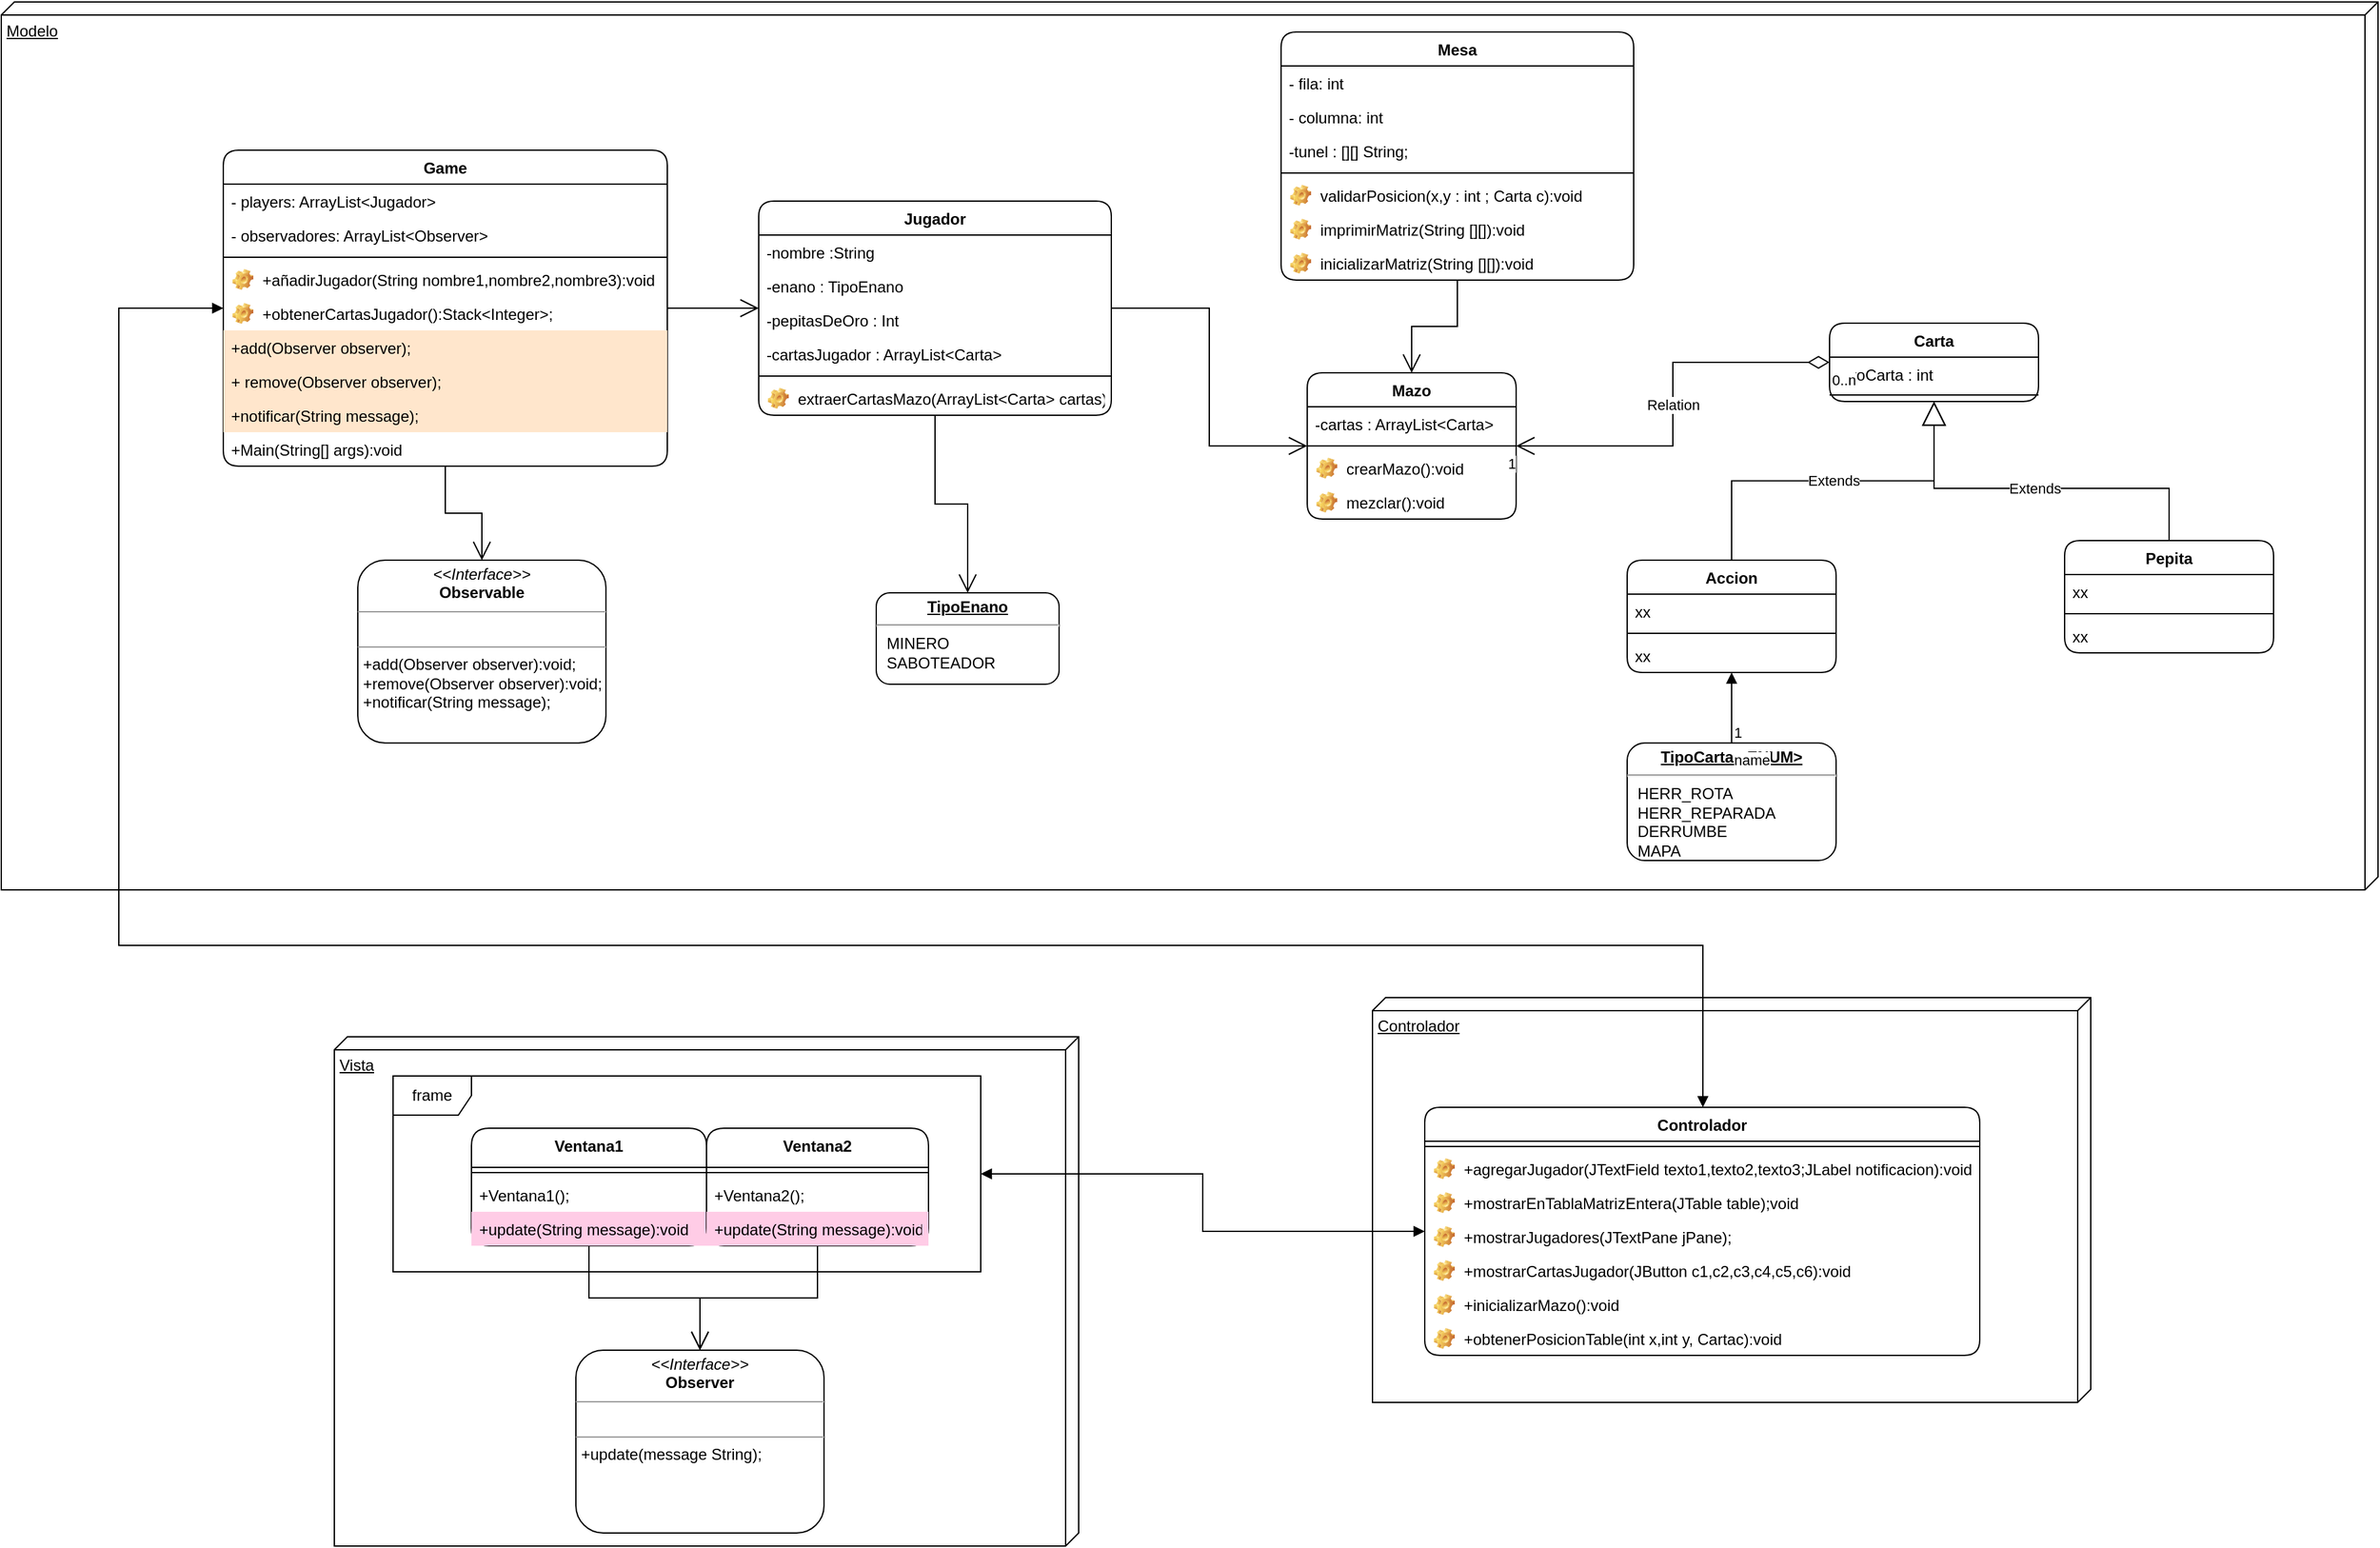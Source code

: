 <mxfile version="15.4.0" type="device"><diagram id="C5RBs43oDa-KdzZeNtuy" name="Page-1"><mxGraphModel dx="3213" dy="706" grid="1" gridSize="10" guides="1" tooltips="1" connect="1" arrows="1" fold="1" page="1" pageScale="1" pageWidth="827" pageHeight="1169" math="0" shadow="0"><root><mxCell id="WIyWlLk6GJQsqaUBKTNV-0"/><mxCell id="WIyWlLk6GJQsqaUBKTNV-1" parent="WIyWlLk6GJQsqaUBKTNV-0"/><mxCell id="9RgmQOzABS-ZKeiSY3bK-82" value="Vista" style="verticalAlign=top;align=left;spacingTop=8;spacingLeft=2;spacingRight=12;shape=cube;size=10;direction=south;fontStyle=4;html=1;rounded=1;glass=0;" parent="WIyWlLk6GJQsqaUBKTNV-1" vertex="1"><mxGeometry x="-845" y="950" width="570" height="390" as="geometry"/></mxCell><mxCell id="9RgmQOzABS-ZKeiSY3bK-112" value="frame" style="shape=umlFrame;whiteSpace=wrap;html=1;rounded=1;glass=0;" parent="WIyWlLk6GJQsqaUBKTNV-1" vertex="1"><mxGeometry x="-800" y="980" width="450" height="150" as="geometry"/></mxCell><mxCell id="9RgmQOzABS-ZKeiSY3bK-113" value="Ventana1" style="swimlane;fontStyle=1;align=center;verticalAlign=top;childLayout=stackLayout;horizontal=1;startSize=30;horizontalStack=0;resizeParent=1;resizeParentMax=0;resizeLast=0;collapsible=1;marginBottom=0;rounded=1;glass=0;" parent="WIyWlLk6GJQsqaUBKTNV-1" vertex="1"><mxGeometry x="-740" y="1020" width="180" height="90" as="geometry"/></mxCell><mxCell id="9RgmQOzABS-ZKeiSY3bK-115" value="" style="line;strokeWidth=1;fillColor=none;align=left;verticalAlign=middle;spacingTop=-1;spacingLeft=3;spacingRight=3;rotatable=0;labelPosition=right;points=[];portConstraint=eastwest;rounded=1;glass=0;" parent="9RgmQOzABS-ZKeiSY3bK-113" vertex="1"><mxGeometry y="30" width="180" height="8" as="geometry"/></mxCell><mxCell id="9RgmQOzABS-ZKeiSY3bK-116" value="+Ventana1();" style="text;strokeColor=none;fillColor=none;align=left;verticalAlign=top;spacingLeft=4;spacingRight=4;overflow=hidden;rotatable=0;points=[[0,0.5],[1,0.5]];portConstraint=eastwest;rounded=1;glass=0;" parent="9RgmQOzABS-ZKeiSY3bK-113" vertex="1"><mxGeometry y="38" width="180" height="26" as="geometry"/></mxCell><mxCell id="YCuDZiDroHTnYiHTRX7e-23" value="+update(String message):void" style="text;strokeColor=none;fillColor=#FFCCE6;align=left;verticalAlign=top;spacingLeft=4;spacingRight=4;overflow=hidden;rotatable=0;points=[[0,0.5],[1,0.5]];portConstraint=eastwest;" vertex="1" parent="9RgmQOzABS-ZKeiSY3bK-113"><mxGeometry y="64" width="180" height="26" as="geometry"/></mxCell><mxCell id="9RgmQOzABS-ZKeiSY3bK-117" value="Ventana2" style="swimlane;fontStyle=1;align=center;verticalAlign=top;childLayout=stackLayout;horizontal=1;startSize=30;horizontalStack=0;resizeParent=1;resizeParentMax=0;resizeLast=0;collapsible=1;marginBottom=0;rounded=1;glass=0;" parent="WIyWlLk6GJQsqaUBKTNV-1" vertex="1"><mxGeometry x="-560" y="1020" width="170" height="90" as="geometry"/></mxCell><mxCell id="9RgmQOzABS-ZKeiSY3bK-119" value="" style="line;strokeWidth=1;fillColor=none;align=left;verticalAlign=middle;spacingTop=-1;spacingLeft=3;spacingRight=3;rotatable=0;labelPosition=right;points=[];portConstraint=eastwest;rounded=1;glass=0;" parent="9RgmQOzABS-ZKeiSY3bK-117" vertex="1"><mxGeometry y="30" width="170" height="8" as="geometry"/></mxCell><mxCell id="9RgmQOzABS-ZKeiSY3bK-120" value="+Ventana2();&#10;" style="text;strokeColor=none;fillColor=none;align=left;verticalAlign=top;spacingLeft=4;spacingRight=4;overflow=hidden;rotatable=0;points=[[0,0.5],[1,0.5]];portConstraint=eastwest;rounded=1;glass=0;" parent="9RgmQOzABS-ZKeiSY3bK-117" vertex="1"><mxGeometry y="38" width="170" height="26" as="geometry"/></mxCell><mxCell id="YCuDZiDroHTnYiHTRX7e-24" value="+update(String message):void" style="text;strokeColor=none;fillColor=#FFCCE6;align=left;verticalAlign=top;spacingLeft=4;spacingRight=4;overflow=hidden;rotatable=0;points=[[0,0.5],[1,0.5]];portConstraint=eastwest;" vertex="1" parent="9RgmQOzABS-ZKeiSY3bK-117"><mxGeometry y="64" width="170" height="26" as="geometry"/></mxCell><mxCell id="9RgmQOzABS-ZKeiSY3bK-121" value="Controlador" style="verticalAlign=top;align=left;spacingTop=8;spacingLeft=2;spacingRight=12;shape=cube;size=10;direction=south;fontStyle=4;html=1;rounded=1;glass=0;" parent="WIyWlLk6GJQsqaUBKTNV-1" vertex="1"><mxGeometry x="-50" y="920" width="550" height="310" as="geometry"/></mxCell><mxCell id="9RgmQOzABS-ZKeiSY3bK-132" value="&lt;p style=&quot;margin: 0px ; margin-top: 4px ; text-align: center&quot;&gt;&lt;i&gt;&amp;lt;&amp;lt;Interface&amp;gt;&amp;gt;&lt;/i&gt;&lt;br&gt;&lt;b&gt;Observer&lt;/b&gt;&lt;/p&gt;&lt;hr size=&quot;1&quot;&gt;&lt;p style=&quot;margin: 0px ; margin-left: 4px&quot;&gt;&lt;br&gt;&lt;/p&gt;&lt;hr size=&quot;1&quot;&gt;&lt;p style=&quot;margin: 0px ; margin-left: 4px&quot;&gt;+update(message String);&lt;/p&gt;" style="verticalAlign=top;align=left;overflow=fill;fontSize=12;fontFamily=Helvetica;html=1;rounded=1;glass=0;" parent="WIyWlLk6GJQsqaUBKTNV-1" vertex="1"><mxGeometry x="-660" y="1190" width="190" height="140" as="geometry"/></mxCell><mxCell id="9RgmQOzABS-ZKeiSY3bK-134" value="Modelo" style="verticalAlign=top;align=left;spacingTop=8;spacingLeft=2;spacingRight=12;shape=cube;size=10;direction=south;fontStyle=4;html=1;rounded=1;glass=0;" parent="WIyWlLk6GJQsqaUBKTNV-1" vertex="1"><mxGeometry x="-1100" y="157.5" width="1820" height="680" as="geometry"/></mxCell><mxCell id="9RgmQOzABS-ZKeiSY3bK-135" value="Mesa&#10;" style="swimlane;fontStyle=1;align=center;verticalAlign=top;childLayout=stackLayout;horizontal=1;startSize=26;horizontalStack=0;resizeParent=1;resizeParentMax=0;resizeLast=0;collapsible=1;marginBottom=0;rounded=1;" parent="WIyWlLk6GJQsqaUBKTNV-1" vertex="1"><mxGeometry x="-120" y="180.5" width="270" height="190" as="geometry"/></mxCell><mxCell id="9RgmQOzABS-ZKeiSY3bK-136" value="- fila: int&#10;" style="text;strokeColor=none;fillColor=none;align=left;verticalAlign=top;spacingLeft=4;spacingRight=4;overflow=hidden;rotatable=0;points=[[0,0.5],[1,0.5]];portConstraint=eastwest;rounded=1;glass=0;" parent="9RgmQOzABS-ZKeiSY3bK-135" vertex="1"><mxGeometry y="26" width="270" height="26" as="geometry"/></mxCell><mxCell id="9RgmQOzABS-ZKeiSY3bK-137" value="- columna: int" style="text;strokeColor=none;fillColor=none;align=left;verticalAlign=top;spacingLeft=4;spacingRight=4;overflow=hidden;rotatable=0;points=[[0,0.5],[1,0.5]];portConstraint=eastwest;" parent="9RgmQOzABS-ZKeiSY3bK-135" vertex="1"><mxGeometry y="52" width="270" height="26" as="geometry"/></mxCell><mxCell id="9RgmQOzABS-ZKeiSY3bK-138" value="-tunel : [][] String;&#10;" style="text;strokeColor=none;fillColor=none;align=left;verticalAlign=top;spacingLeft=4;spacingRight=4;overflow=hidden;rotatable=0;points=[[0,0.5],[1,0.5]];portConstraint=eastwest;rounded=1;glass=0;" parent="9RgmQOzABS-ZKeiSY3bK-135" vertex="1"><mxGeometry y="78" width="270" height="26" as="geometry"/></mxCell><mxCell id="9RgmQOzABS-ZKeiSY3bK-139" value="" style="line;strokeWidth=1;fillColor=none;align=left;verticalAlign=middle;spacingTop=-1;spacingLeft=3;spacingRight=3;rotatable=0;labelPosition=right;points=[];portConstraint=eastwest;" parent="9RgmQOzABS-ZKeiSY3bK-135" vertex="1"><mxGeometry y="104" width="270" height="8" as="geometry"/></mxCell><mxCell id="9RgmQOzABS-ZKeiSY3bK-140" value="validarPosicion(x,y : int ; Carta c):void" style="label;fontStyle=0;strokeColor=none;fillColor=none;align=left;verticalAlign=top;overflow=hidden;spacingLeft=28;spacingRight=4;rotatable=0;points=[[0,0.5],[1,0.5]];portConstraint=eastwest;imageWidth=16;imageHeight=16;image=img/clipart/Gear_128x128.png;rounded=1;glass=0;" parent="9RgmQOzABS-ZKeiSY3bK-135" vertex="1"><mxGeometry y="112" width="270" height="26" as="geometry"/></mxCell><mxCell id="9RgmQOzABS-ZKeiSY3bK-141" value="imprimirMatriz(String [][]):void" style="label;fontStyle=0;strokeColor=none;fillColor=none;align=left;verticalAlign=top;overflow=hidden;spacingLeft=28;spacingRight=4;rotatable=0;points=[[0,0.5],[1,0.5]];portConstraint=eastwest;imageWidth=16;imageHeight=16;image=img/clipart/Gear_128x128.png" parent="9RgmQOzABS-ZKeiSY3bK-135" vertex="1"><mxGeometry y="138" width="270" height="26" as="geometry"/></mxCell><mxCell id="9RgmQOzABS-ZKeiSY3bK-142" value="inicializarMatriz(String [][]):void&#10;" style="label;fontStyle=0;strokeColor=none;fillColor=none;align=left;verticalAlign=top;overflow=hidden;spacingLeft=28;spacingRight=4;rotatable=0;points=[[0,0.5],[1,0.5]];portConstraint=eastwest;imageWidth=16;imageHeight=16;image=img/clipart/Gear_128x128.png" parent="9RgmQOzABS-ZKeiSY3bK-135" vertex="1"><mxGeometry y="164" width="270" height="26" as="geometry"/></mxCell><mxCell id="9RgmQOzABS-ZKeiSY3bK-143" value="Jugador" style="swimlane;fontStyle=1;align=center;verticalAlign=top;childLayout=stackLayout;horizontal=1;startSize=26;horizontalStack=0;resizeParent=1;resizeParentMax=0;resizeLast=0;collapsible=1;marginBottom=0;rounded=1;glass=0;" parent="WIyWlLk6GJQsqaUBKTNV-1" vertex="1"><mxGeometry x="-520" y="310" width="270" height="164" as="geometry"/></mxCell><mxCell id="9RgmQOzABS-ZKeiSY3bK-144" value="-nombre :String&#10;" style="text;strokeColor=none;fillColor=none;align=left;verticalAlign=top;spacingLeft=4;spacingRight=4;overflow=hidden;rotatable=0;points=[[0,0.5],[1,0.5]];portConstraint=eastwest;rounded=1;glass=0;" parent="9RgmQOzABS-ZKeiSY3bK-143" vertex="1"><mxGeometry y="26" width="270" height="26" as="geometry"/></mxCell><mxCell id="9RgmQOzABS-ZKeiSY3bK-145" value="-enano : TipoEnano" style="text;strokeColor=none;fillColor=none;align=left;verticalAlign=top;spacingLeft=4;spacingRight=4;overflow=hidden;rotatable=0;points=[[0,0.5],[1,0.5]];portConstraint=eastwest;rounded=1;glass=0;" parent="9RgmQOzABS-ZKeiSY3bK-143" vertex="1"><mxGeometry y="52" width="270" height="26" as="geometry"/></mxCell><mxCell id="9RgmQOzABS-ZKeiSY3bK-146" value="-pepitasDeOro : Int" style="text;strokeColor=none;fillColor=none;align=left;verticalAlign=top;spacingLeft=4;spacingRight=4;overflow=hidden;rotatable=0;points=[[0,0.5],[1,0.5]];portConstraint=eastwest;rounded=1;glass=0;" parent="9RgmQOzABS-ZKeiSY3bK-143" vertex="1"><mxGeometry y="78" width="270" height="26" as="geometry"/></mxCell><mxCell id="9RgmQOzABS-ZKeiSY3bK-147" value="-cartasJugador : ArrayList&lt;Carta&gt;" style="text;strokeColor=none;fillColor=none;align=left;verticalAlign=top;spacingLeft=4;spacingRight=4;overflow=hidden;rotatable=0;points=[[0,0.5],[1,0.5]];portConstraint=eastwest;rounded=1;glass=0;" parent="9RgmQOzABS-ZKeiSY3bK-143" vertex="1"><mxGeometry y="104" width="270" height="26" as="geometry"/></mxCell><mxCell id="9RgmQOzABS-ZKeiSY3bK-148" value="" style="line;strokeWidth=1;fillColor=none;align=left;verticalAlign=middle;spacingTop=-1;spacingLeft=3;spacingRight=3;rotatable=0;labelPosition=right;points=[];portConstraint=eastwest;rounded=1;glass=0;" parent="9RgmQOzABS-ZKeiSY3bK-143" vertex="1"><mxGeometry y="130" width="270" height="8" as="geometry"/></mxCell><mxCell id="9RgmQOzABS-ZKeiSY3bK-149" value="extraerCartasMazo(ArrayList&lt;Carta&gt; cartas)" style="label;fontStyle=0;strokeColor=none;fillColor=none;align=left;verticalAlign=top;overflow=hidden;spacingLeft=28;spacingRight=4;rotatable=0;points=[[0,0.5],[1,0.5]];portConstraint=eastwest;imageWidth=16;imageHeight=16;image=img/clipart/Gear_128x128.png;rounded=1;glass=0;" parent="9RgmQOzABS-ZKeiSY3bK-143" vertex="1"><mxGeometry y="138" width="270" height="26" as="geometry"/></mxCell><mxCell id="9RgmQOzABS-ZKeiSY3bK-150" value="Mazo" style="swimlane;fontStyle=1;align=center;verticalAlign=top;childLayout=stackLayout;horizontal=1;startSize=26;horizontalStack=0;resizeParent=1;resizeParentMax=0;resizeLast=0;collapsible=1;marginBottom=0;rounded=1;glass=0;" parent="WIyWlLk6GJQsqaUBKTNV-1" vertex="1"><mxGeometry x="-100" y="441.5" width="160" height="112" as="geometry"/></mxCell><mxCell id="9RgmQOzABS-ZKeiSY3bK-151" value="-cartas : ArrayList&lt;Carta&gt;" style="text;strokeColor=none;fillColor=none;align=left;verticalAlign=top;spacingLeft=4;spacingRight=4;overflow=hidden;rotatable=0;points=[[0,0.5],[1,0.5]];portConstraint=eastwest;rounded=1;glass=0;" parent="9RgmQOzABS-ZKeiSY3bK-150" vertex="1"><mxGeometry y="26" width="160" height="26" as="geometry"/></mxCell><mxCell id="9RgmQOzABS-ZKeiSY3bK-152" value="" style="line;strokeWidth=1;fillColor=none;align=left;verticalAlign=middle;spacingTop=-1;spacingLeft=3;spacingRight=3;rotatable=0;labelPosition=right;points=[];portConstraint=eastwest;rounded=1;glass=0;" parent="9RgmQOzABS-ZKeiSY3bK-150" vertex="1"><mxGeometry y="52" width="160" height="8" as="geometry"/></mxCell><mxCell id="9RgmQOzABS-ZKeiSY3bK-153" value="crearMazo():void&#10;" style="label;fontStyle=0;strokeColor=none;fillColor=none;align=left;verticalAlign=top;overflow=hidden;spacingLeft=28;spacingRight=4;rotatable=0;points=[[0,0.5],[1,0.5]];portConstraint=eastwest;imageWidth=16;imageHeight=16;image=img/clipart/Gear_128x128.png;rounded=1;glass=0;" parent="9RgmQOzABS-ZKeiSY3bK-150" vertex="1"><mxGeometry y="60" width="160" height="26" as="geometry"/></mxCell><mxCell id="9RgmQOzABS-ZKeiSY3bK-154" value="mezclar():void&#10;" style="label;fontStyle=0;strokeColor=none;fillColor=none;align=left;verticalAlign=top;overflow=hidden;spacingLeft=28;spacingRight=4;rotatable=0;points=[[0,0.5],[1,0.5]];portConstraint=eastwest;imageWidth=16;imageHeight=16;image=img/clipart/Gear_128x128.png;rounded=1;glass=0;" parent="9RgmQOzABS-ZKeiSY3bK-150" vertex="1"><mxGeometry y="86" width="160" height="26" as="geometry"/></mxCell><mxCell id="9RgmQOzABS-ZKeiSY3bK-155" value="Carta" style="swimlane;fontStyle=1;align=center;verticalAlign=top;childLayout=stackLayout;horizontal=1;startSize=26;horizontalStack=0;resizeParent=1;resizeParentMax=0;resizeLast=0;collapsible=1;marginBottom=0;rounded=1;glass=0;" parent="WIyWlLk6GJQsqaUBKTNV-1" vertex="1"><mxGeometry x="300" y="403.5" width="160" height="60" as="geometry"/></mxCell><mxCell id="9RgmQOzABS-ZKeiSY3bK-156" value="-nroCarta : int" style="text;strokeColor=none;fillColor=none;align=left;verticalAlign=top;spacingLeft=4;spacingRight=4;overflow=hidden;rotatable=0;points=[[0,0.5],[1,0.5]];portConstraint=eastwest;rounded=1;glass=0;" parent="9RgmQOzABS-ZKeiSY3bK-155" vertex="1"><mxGeometry y="26" width="160" height="24" as="geometry"/></mxCell><mxCell id="9RgmQOzABS-ZKeiSY3bK-157" value="" style="line;strokeWidth=1;fillColor=none;align=left;verticalAlign=middle;spacingTop=-1;spacingLeft=3;spacingRight=3;rotatable=0;labelPosition=right;points=[];portConstraint=eastwest;rounded=1;glass=0;" parent="9RgmQOzABS-ZKeiSY3bK-155" vertex="1"><mxGeometry y="50" width="160" height="10" as="geometry"/></mxCell><mxCell id="9RgmQOzABS-ZKeiSY3bK-158" value="Accion" style="swimlane;fontStyle=1;align=center;verticalAlign=top;childLayout=stackLayout;horizontal=1;startSize=26;horizontalStack=0;resizeParent=1;resizeParentMax=0;resizeLast=0;collapsible=1;marginBottom=0;rounded=1;glass=0;" parent="WIyWlLk6GJQsqaUBKTNV-1" vertex="1"><mxGeometry x="145" y="585" width="160" height="86" as="geometry"/></mxCell><mxCell id="9RgmQOzABS-ZKeiSY3bK-159" value="xx" style="text;strokeColor=none;fillColor=none;align=left;verticalAlign=top;spacingLeft=4;spacingRight=4;overflow=hidden;rotatable=0;points=[[0,0.5],[1,0.5]];portConstraint=eastwest;rounded=1;glass=0;" parent="9RgmQOzABS-ZKeiSY3bK-158" vertex="1"><mxGeometry y="26" width="160" height="26" as="geometry"/></mxCell><mxCell id="9RgmQOzABS-ZKeiSY3bK-160" value="" style="line;strokeWidth=1;fillColor=none;align=left;verticalAlign=middle;spacingTop=-1;spacingLeft=3;spacingRight=3;rotatable=0;labelPosition=right;points=[];portConstraint=eastwest;rounded=1;glass=0;" parent="9RgmQOzABS-ZKeiSY3bK-158" vertex="1"><mxGeometry y="52" width="160" height="8" as="geometry"/></mxCell><mxCell id="9RgmQOzABS-ZKeiSY3bK-161" value="xx" style="text;strokeColor=none;fillColor=none;align=left;verticalAlign=top;spacingLeft=4;spacingRight=4;overflow=hidden;rotatable=0;points=[[0,0.5],[1,0.5]];portConstraint=eastwest;rounded=1;glass=0;" parent="9RgmQOzABS-ZKeiSY3bK-158" vertex="1"><mxGeometry y="60" width="160" height="26" as="geometry"/></mxCell><mxCell id="9RgmQOzABS-ZKeiSY3bK-162" value="Extends" style="endArrow=block;endSize=16;endFill=0;html=1;rounded=0;edgeStyle=orthogonalEdgeStyle;" parent="WIyWlLk6GJQsqaUBKTNV-1" source="9RgmQOzABS-ZKeiSY3bK-158" target="9RgmQOzABS-ZKeiSY3bK-155" edge="1"><mxGeometry width="160" relative="1" as="geometry"><mxPoint x="65" y="673.5" as="sourcePoint"/><mxPoint x="235" y="633.5" as="targetPoint"/></mxGeometry></mxCell><mxCell id="9RgmQOzABS-ZKeiSY3bK-163" value="Pepita" style="swimlane;fontStyle=1;align=center;verticalAlign=top;childLayout=stackLayout;horizontal=1;startSize=26;horizontalStack=0;resizeParent=1;resizeParentMax=0;resizeLast=0;collapsible=1;marginBottom=0;rounded=1;glass=0;" parent="WIyWlLk6GJQsqaUBKTNV-1" vertex="1"><mxGeometry x="480" y="570" width="160" height="86" as="geometry"/></mxCell><mxCell id="9RgmQOzABS-ZKeiSY3bK-164" value="xx" style="text;strokeColor=none;fillColor=none;align=left;verticalAlign=top;spacingLeft=4;spacingRight=4;overflow=hidden;rotatable=0;points=[[0,0.5],[1,0.5]];portConstraint=eastwest;rounded=1;glass=0;" parent="9RgmQOzABS-ZKeiSY3bK-163" vertex="1"><mxGeometry y="26" width="160" height="26" as="geometry"/></mxCell><mxCell id="9RgmQOzABS-ZKeiSY3bK-165" value="" style="line;strokeWidth=1;fillColor=none;align=left;verticalAlign=middle;spacingTop=-1;spacingLeft=3;spacingRight=3;rotatable=0;labelPosition=right;points=[];portConstraint=eastwest;rounded=1;glass=0;" parent="9RgmQOzABS-ZKeiSY3bK-163" vertex="1"><mxGeometry y="52" width="160" height="8" as="geometry"/></mxCell><mxCell id="9RgmQOzABS-ZKeiSY3bK-166" value="xx" style="text;strokeColor=none;fillColor=none;align=left;verticalAlign=top;spacingLeft=4;spacingRight=4;overflow=hidden;rotatable=0;points=[[0,0.5],[1,0.5]];portConstraint=eastwest;rounded=1;glass=0;" parent="9RgmQOzABS-ZKeiSY3bK-163" vertex="1"><mxGeometry y="60" width="160" height="26" as="geometry"/></mxCell><mxCell id="9RgmQOzABS-ZKeiSY3bK-168" value="&lt;p style=&quot;margin: 0px ; margin-top: 4px ; text-align: center ; text-decoration: underline&quot;&gt;&lt;b&gt;TipoCarta &amp;lt;ENUM&amp;gt;&lt;/b&gt;&lt;/p&gt;&lt;hr&gt;&lt;p style=&quot;margin: 0px ; margin-left: 8px&quot;&gt;HERR_ROTA&lt;br&gt;HERR_REPARADA&lt;br&gt;DERRUMBE&lt;/p&gt;&lt;p style=&quot;margin: 0px ; margin-left: 8px&quot;&gt;MAPA&lt;/p&gt;" style="verticalAlign=top;align=left;overflow=fill;fontSize=12;fontFamily=Helvetica;html=1;rounded=1;glass=0;" parent="WIyWlLk6GJQsqaUBKTNV-1" vertex="1"><mxGeometry x="145" y="725" width="160" height="90" as="geometry"/></mxCell><mxCell id="9RgmQOzABS-ZKeiSY3bK-169" value="&lt;p style=&quot;margin: 0px ; margin-top: 4px ; text-align: center ; text-decoration: underline&quot;&gt;&lt;b&gt;TipoEnano&lt;/b&gt;&lt;/p&gt;&lt;hr&gt;&lt;p style=&quot;margin: 0px ; margin-left: 8px&quot;&gt;MINERO&lt;br&gt;SABOTEADOR&lt;/p&gt;" style="verticalAlign=top;align=left;overflow=fill;fontSize=12;fontFamily=Helvetica;html=1;rounded=1;glass=0;" parent="WIyWlLk6GJQsqaUBKTNV-1" vertex="1"><mxGeometry x="-430" y="610" width="140" height="70" as="geometry"/></mxCell><mxCell id="9RgmQOzABS-ZKeiSY3bK-170" value="Relation" style="endArrow=open;html=1;endSize=12;startArrow=diamondThin;startSize=14;startFill=0;edgeStyle=orthogonalEdgeStyle;rounded=0;" parent="WIyWlLk6GJQsqaUBKTNV-1" source="9RgmQOzABS-ZKeiSY3bK-155" target="9RgmQOzABS-ZKeiSY3bK-150" edge="1"><mxGeometry relative="1" as="geometry"><mxPoint x="-35" y="583.5" as="sourcePoint"/><mxPoint x="125" y="583.5" as="targetPoint"/></mxGeometry></mxCell><mxCell id="9RgmQOzABS-ZKeiSY3bK-171" value="0..n" style="edgeLabel;resizable=0;html=1;align=left;verticalAlign=top;rounded=1;glass=0;" parent="9RgmQOzABS-ZKeiSY3bK-170" connectable="0" vertex="1"><mxGeometry x="-1" relative="1" as="geometry"/></mxCell><mxCell id="9RgmQOzABS-ZKeiSY3bK-172" value="1" style="edgeLabel;resizable=0;html=1;align=right;verticalAlign=top;rounded=1;glass=0;" parent="9RgmQOzABS-ZKeiSY3bK-170" connectable="0" vertex="1"><mxGeometry x="1" relative="1" as="geometry"/></mxCell><mxCell id="9RgmQOzABS-ZKeiSY3bK-178" value="name" style="endArrow=block;endFill=1;html=1;edgeStyle=orthogonalEdgeStyle;align=left;verticalAlign=top;rounded=0;" parent="WIyWlLk6GJQsqaUBKTNV-1" source="9RgmQOzABS-ZKeiSY3bK-168" target="9RgmQOzABS-ZKeiSY3bK-158" edge="1"><mxGeometry x="-1" relative="1" as="geometry"><mxPoint x="225" y="823.5" as="sourcePoint"/><mxPoint x="385" y="823.5" as="targetPoint"/></mxGeometry></mxCell><mxCell id="9RgmQOzABS-ZKeiSY3bK-179" value="1" style="edgeLabel;resizable=0;html=1;align=left;verticalAlign=bottom;rounded=1;glass=0;" parent="9RgmQOzABS-ZKeiSY3bK-178" connectable="0" vertex="1"><mxGeometry x="-1" relative="1" as="geometry"/></mxCell><mxCell id="9RgmQOzABS-ZKeiSY3bK-180" value="Game&#10;" style="swimlane;fontStyle=1;align=center;verticalAlign=top;childLayout=stackLayout;horizontal=1;startSize=26;horizontalStack=0;resizeParent=1;resizeParentMax=0;resizeLast=0;collapsible=1;marginBottom=0;rounded=1;glass=0;" parent="WIyWlLk6GJQsqaUBKTNV-1" vertex="1"><mxGeometry x="-930" y="271" width="340" height="242" as="geometry"/></mxCell><mxCell id="YCuDZiDroHTnYiHTRX7e-16" value="- players: ArrayList&lt;Jugador&gt;" style="text;strokeColor=none;fillColor=none;align=left;verticalAlign=top;spacingLeft=4;spacingRight=4;overflow=hidden;rotatable=0;points=[[0,0.5],[1,0.5]];portConstraint=eastwest;rounded=1;glass=0;" vertex="1" parent="9RgmQOzABS-ZKeiSY3bK-180"><mxGeometry y="26" width="340" height="26" as="geometry"/></mxCell><mxCell id="9RgmQOzABS-ZKeiSY3bK-181" value="- observadores: ArrayList&lt;Observer&gt;" style="text;strokeColor=none;fillColor=none;align=left;verticalAlign=top;spacingLeft=4;spacingRight=4;overflow=hidden;rotatable=0;points=[[0,0.5],[1,0.5]];portConstraint=eastwest;rounded=1;glass=0;" parent="9RgmQOzABS-ZKeiSY3bK-180" vertex="1"><mxGeometry y="52" width="340" height="26" as="geometry"/></mxCell><mxCell id="9RgmQOzABS-ZKeiSY3bK-182" value="" style="line;strokeWidth=1;fillColor=none;align=left;verticalAlign=middle;spacingTop=-1;spacingLeft=3;spacingRight=3;rotatable=0;labelPosition=right;points=[];portConstraint=eastwest;rounded=1;glass=0;" parent="9RgmQOzABS-ZKeiSY3bK-180" vertex="1"><mxGeometry y="78" width="340" height="8" as="geometry"/></mxCell><mxCell id="YCuDZiDroHTnYiHTRX7e-17" value="+añadirJugador(String nombre1,nombre2,nombre3):void" style="label;fontStyle=0;strokeColor=none;fillColor=none;align=left;verticalAlign=top;overflow=hidden;spacingLeft=28;spacingRight=4;rotatable=0;points=[[0,0.5],[1,0.5]];portConstraint=eastwest;imageWidth=16;imageHeight=16;image=img/clipart/Gear_128x128.png" vertex="1" parent="9RgmQOzABS-ZKeiSY3bK-180"><mxGeometry y="86" width="340" height="26" as="geometry"/></mxCell><mxCell id="YCuDZiDroHTnYiHTRX7e-18" value="+obtenerCartasJugador():Stack&lt;Integer&gt;;" style="label;fontStyle=0;strokeColor=none;fillColor=none;align=left;verticalAlign=top;overflow=hidden;spacingLeft=28;spacingRight=4;rotatable=0;points=[[0,0.5],[1,0.5]];portConstraint=eastwest;imageWidth=16;imageHeight=16;image=img/clipart/Gear_128x128.png" vertex="1" parent="9RgmQOzABS-ZKeiSY3bK-180"><mxGeometry y="112" width="340" height="26" as="geometry"/></mxCell><mxCell id="YCuDZiDroHTnYiHTRX7e-20" value="+add(Observer observer);&#10;" style="text;strokeColor=none;fillColor=#FFE6CC;align=left;verticalAlign=top;spacingLeft=4;spacingRight=4;overflow=hidden;rotatable=0;points=[[0,0.5],[1,0.5]];portConstraint=eastwest;" vertex="1" parent="9RgmQOzABS-ZKeiSY3bK-180"><mxGeometry y="138" width="340" height="26" as="geometry"/></mxCell><mxCell id="YCuDZiDroHTnYiHTRX7e-21" value="+ remove(Observer observer);" style="text;strokeColor=none;fillColor=#FFE6CC;align=left;verticalAlign=top;spacingLeft=4;spacingRight=4;overflow=hidden;rotatable=0;points=[[0,0.5],[1,0.5]];portConstraint=eastwest;" vertex="1" parent="9RgmQOzABS-ZKeiSY3bK-180"><mxGeometry y="164" width="340" height="26" as="geometry"/></mxCell><mxCell id="YCuDZiDroHTnYiHTRX7e-22" value="+notificar(String message);" style="text;strokeColor=none;fillColor=#FFE6CC;align=left;verticalAlign=top;spacingLeft=4;spacingRight=4;overflow=hidden;rotatable=0;points=[[0,0.5],[1,0.5]];portConstraint=eastwest;" vertex="1" parent="9RgmQOzABS-ZKeiSY3bK-180"><mxGeometry y="190" width="340" height="26" as="geometry"/></mxCell><mxCell id="YCuDZiDroHTnYiHTRX7e-19" value="+Main(String[] args):void" style="text;strokeColor=none;fillColor=none;align=left;verticalAlign=top;spacingLeft=4;spacingRight=4;overflow=hidden;rotatable=0;points=[[0,0.5],[1,0.5]];portConstraint=eastwest;" vertex="1" parent="9RgmQOzABS-ZKeiSY3bK-180"><mxGeometry y="216" width="340" height="26" as="geometry"/></mxCell><mxCell id="9RgmQOzABS-ZKeiSY3bK-184" value="Controlador" style="swimlane;fontStyle=1;align=center;verticalAlign=top;childLayout=stackLayout;horizontal=1;startSize=26;horizontalStack=0;resizeParent=1;resizeParentMax=0;resizeLast=0;collapsible=1;marginBottom=0;rounded=1;glass=0;" parent="WIyWlLk6GJQsqaUBKTNV-1" vertex="1"><mxGeometry x="-10" y="1004" width="425" height="190" as="geometry"/></mxCell><mxCell id="9RgmQOzABS-ZKeiSY3bK-186" value="" style="line;strokeWidth=1;fillColor=none;align=left;verticalAlign=middle;spacingTop=-1;spacingLeft=3;spacingRight=3;rotatable=0;labelPosition=right;points=[];portConstraint=eastwest;rounded=1;glass=0;" parent="9RgmQOzABS-ZKeiSY3bK-184" vertex="1"><mxGeometry y="26" width="425" height="8" as="geometry"/></mxCell><mxCell id="YCuDZiDroHTnYiHTRX7e-3" value="+agregarJugador(JTextField texto1,texto2,texto3;JLabel notificacion):void" style="label;fontStyle=0;strokeColor=none;fillColor=none;align=left;verticalAlign=top;overflow=hidden;spacingLeft=28;spacingRight=4;rotatable=0;points=[[0,0.5],[1,0.5]];portConstraint=eastwest;imageWidth=16;imageHeight=16;image=img/clipart/Gear_128x128.png" vertex="1" parent="9RgmQOzABS-ZKeiSY3bK-184"><mxGeometry y="34" width="425" height="26" as="geometry"/></mxCell><mxCell id="YCuDZiDroHTnYiHTRX7e-2" value="+mostrarEnTablaMatrizEntera(JTable table);void" style="label;fontStyle=0;strokeColor=none;fillColor=none;align=left;verticalAlign=top;overflow=hidden;spacingLeft=28;spacingRight=4;rotatable=0;points=[[0,0.5],[1,0.5]];portConstraint=eastwest;imageWidth=16;imageHeight=16;image=img/clipart/Gear_128x128.png" vertex="1" parent="9RgmQOzABS-ZKeiSY3bK-184"><mxGeometry y="60" width="425" height="26" as="geometry"/></mxCell><mxCell id="YCuDZiDroHTnYiHTRX7e-4" value="+mostrarJugadores(JTextPane jPane);" style="label;fontStyle=0;strokeColor=none;fillColor=none;align=left;verticalAlign=top;overflow=hidden;spacingLeft=28;spacingRight=4;rotatable=0;points=[[0,0.5],[1,0.5]];portConstraint=eastwest;imageWidth=16;imageHeight=16;image=img/clipart/Gear_128x128.png" vertex="1" parent="9RgmQOzABS-ZKeiSY3bK-184"><mxGeometry y="86" width="425" height="26" as="geometry"/></mxCell><mxCell id="YCuDZiDroHTnYiHTRX7e-6" value="+mostrarCartasJugador(JButton c1,c2,c3,c4,c5,c6):void" style="label;fontStyle=0;strokeColor=none;fillColor=none;align=left;verticalAlign=top;overflow=hidden;spacingLeft=28;spacingRight=4;rotatable=0;points=[[0,0.5],[1,0.5]];portConstraint=eastwest;imageWidth=16;imageHeight=16;image=img/clipart/Gear_128x128.png" vertex="1" parent="9RgmQOzABS-ZKeiSY3bK-184"><mxGeometry y="112" width="425" height="26" as="geometry"/></mxCell><mxCell id="YCuDZiDroHTnYiHTRX7e-5" value="+inicializarMazo():void" style="label;fontStyle=0;strokeColor=none;fillColor=none;align=left;verticalAlign=top;overflow=hidden;spacingLeft=28;spacingRight=4;rotatable=0;points=[[0,0.5],[1,0.5]];portConstraint=eastwest;imageWidth=16;imageHeight=16;image=img/clipart/Gear_128x128.png" vertex="1" parent="9RgmQOzABS-ZKeiSY3bK-184"><mxGeometry y="138" width="425" height="26" as="geometry"/></mxCell><mxCell id="YCuDZiDroHTnYiHTRX7e-7" value="+obtenerPosicionTable(int x,int y, Cartac):void" style="label;fontStyle=0;strokeColor=none;fillColor=none;align=left;verticalAlign=top;overflow=hidden;spacingLeft=28;spacingRight=4;rotatable=0;points=[[0,0.5],[1,0.5]];portConstraint=eastwest;imageWidth=16;imageHeight=16;image=img/clipart/Gear_128x128.png" vertex="1" parent="9RgmQOzABS-ZKeiSY3bK-184"><mxGeometry y="164" width="425" height="26" as="geometry"/></mxCell><mxCell id="YCuDZiDroHTnYiHTRX7e-11" value="" style="endArrow=open;endFill=1;endSize=12;html=1;rounded=0;edgeStyle=orthogonalEdgeStyle;" edge="1" parent="WIyWlLk6GJQsqaUBKTNV-1" source="9RgmQOzABS-ZKeiSY3bK-113" target="9RgmQOzABS-ZKeiSY3bK-132"><mxGeometry width="160" relative="1" as="geometry"><mxPoint x="-300" y="830" as="sourcePoint"/><mxPoint x="-140" y="830" as="targetPoint"/></mxGeometry></mxCell><mxCell id="YCuDZiDroHTnYiHTRX7e-13" value="" style="endArrow=open;endFill=1;endSize=12;html=1;rounded=0;edgeStyle=orthogonalEdgeStyle;" edge="1" parent="WIyWlLk6GJQsqaUBKTNV-1" source="9RgmQOzABS-ZKeiSY3bK-117" target="9RgmQOzABS-ZKeiSY3bK-132"><mxGeometry width="160" relative="1" as="geometry"><mxPoint x="-300" y="830" as="sourcePoint"/><mxPoint x="-140" y="830" as="targetPoint"/></mxGeometry></mxCell><mxCell id="YCuDZiDroHTnYiHTRX7e-15" value="" style="endArrow=block;startArrow=block;endFill=1;startFill=1;html=1;rounded=0;edgeStyle=orthogonalEdgeStyle;" edge="1" parent="WIyWlLk6GJQsqaUBKTNV-1" source="9RgmQOzABS-ZKeiSY3bK-112" target="9RgmQOzABS-ZKeiSY3bK-184"><mxGeometry width="160" relative="1" as="geometry"><mxPoint x="-130" y="930" as="sourcePoint"/><mxPoint x="30" y="930" as="targetPoint"/></mxGeometry></mxCell><mxCell id="YCuDZiDroHTnYiHTRX7e-26" value="&lt;p style=&quot;margin: 0px ; margin-top: 4px ; text-align: center&quot;&gt;&lt;i&gt;&amp;lt;&amp;lt;Interface&amp;gt;&amp;gt;&lt;/i&gt;&lt;br&gt;&lt;b&gt;Observable&lt;/b&gt;&lt;/p&gt;&lt;hr size=&quot;1&quot;&gt;&lt;p style=&quot;margin: 0px ; margin-left: 4px&quot;&gt;&lt;br&gt;&lt;/p&gt;&lt;hr size=&quot;1&quot;&gt;&lt;p style=&quot;margin: 0px ; margin-left: 4px&quot;&gt;+add(Observer observer):void;&lt;/p&gt;&lt;p style=&quot;margin: 0px ; margin-left: 4px&quot;&gt;+remove(Observer observer):void;&lt;/p&gt;&lt;p style=&quot;margin: 0px ; margin-left: 4px&quot;&gt;+notificar(String message);&lt;/p&gt;" style="verticalAlign=top;align=left;overflow=fill;fontSize=12;fontFamily=Helvetica;html=1;rounded=1;glass=0;" vertex="1" parent="WIyWlLk6GJQsqaUBKTNV-1"><mxGeometry x="-827" y="585" width="190" height="140" as="geometry"/></mxCell><mxCell id="YCuDZiDroHTnYiHTRX7e-27" value="" style="endArrow=open;endFill=1;endSize=12;html=1;rounded=0;edgeStyle=orthogonalEdgeStyle;" edge="1" parent="WIyWlLk6GJQsqaUBKTNV-1" source="9RgmQOzABS-ZKeiSY3bK-180" target="YCuDZiDroHTnYiHTRX7e-26"><mxGeometry width="160" relative="1" as="geometry"><mxPoint x="-180" y="520" as="sourcePoint"/><mxPoint x="-20" y="520" as="targetPoint"/></mxGeometry></mxCell><mxCell id="YCuDZiDroHTnYiHTRX7e-28" value="" style="endArrow=open;endFill=1;endSize=12;html=1;rounded=0;edgeStyle=orthogonalEdgeStyle;" edge="1" parent="WIyWlLk6GJQsqaUBKTNV-1" source="9RgmQOzABS-ZKeiSY3bK-180" target="9RgmQOzABS-ZKeiSY3bK-143"><mxGeometry width="160" relative="1" as="geometry"><mxPoint x="-360" y="390" as="sourcePoint"/><mxPoint x="-200" y="390" as="targetPoint"/></mxGeometry></mxCell><mxCell id="YCuDZiDroHTnYiHTRX7e-30" value="" style="endArrow=open;endFill=1;endSize=12;html=1;rounded=0;edgeStyle=orthogonalEdgeStyle;" edge="1" parent="WIyWlLk6GJQsqaUBKTNV-1" source="9RgmQOzABS-ZKeiSY3bK-143" target="9RgmQOzABS-ZKeiSY3bK-169"><mxGeometry width="160" relative="1" as="geometry"><mxPoint x="-170" y="510" as="sourcePoint"/><mxPoint x="-10" y="510" as="targetPoint"/></mxGeometry></mxCell><mxCell id="YCuDZiDroHTnYiHTRX7e-31" value="" style="endArrow=open;endFill=1;endSize=12;html=1;rounded=0;edgeStyle=orthogonalEdgeStyle;" edge="1" parent="WIyWlLk6GJQsqaUBKTNV-1" source="9RgmQOzABS-ZKeiSY3bK-143" target="9RgmQOzABS-ZKeiSY3bK-150"><mxGeometry width="160" relative="1" as="geometry"><mxPoint x="-170" y="510" as="sourcePoint"/><mxPoint x="-10" y="510" as="targetPoint"/></mxGeometry></mxCell><mxCell id="YCuDZiDroHTnYiHTRX7e-32" value="" style="endArrow=open;endFill=1;endSize=12;html=1;rounded=0;edgeStyle=orthogonalEdgeStyle;" edge="1" parent="WIyWlLk6GJQsqaUBKTNV-1" source="9RgmQOzABS-ZKeiSY3bK-135" target="9RgmQOzABS-ZKeiSY3bK-150"><mxGeometry width="160" relative="1" as="geometry"><mxPoint x="-170" y="390" as="sourcePoint"/><mxPoint x="-10" y="390" as="targetPoint"/></mxGeometry></mxCell><mxCell id="YCuDZiDroHTnYiHTRX7e-33" value="Extends" style="endArrow=block;endSize=16;endFill=0;html=1;rounded=0;edgeStyle=orthogonalEdgeStyle;" edge="1" parent="WIyWlLk6GJQsqaUBKTNV-1" source="9RgmQOzABS-ZKeiSY3bK-163" target="9RgmQOzABS-ZKeiSY3bK-155"><mxGeometry width="160" relative="1" as="geometry"><mxPoint x="170" y="630" as="sourcePoint"/><mxPoint x="330" y="630" as="targetPoint"/><Array as="points"><mxPoint x="560" y="530"/><mxPoint x="380" y="530"/></Array></mxGeometry></mxCell><mxCell id="YCuDZiDroHTnYiHTRX7e-35" value="" style="endArrow=block;startArrow=block;endFill=1;startFill=1;html=1;rounded=0;edgeStyle=orthogonalEdgeStyle;" edge="1" parent="WIyWlLk6GJQsqaUBKTNV-1" source="9RgmQOzABS-ZKeiSY3bK-180" target="9RgmQOzABS-ZKeiSY3bK-184"><mxGeometry width="160" relative="1" as="geometry"><mxPoint x="-310" y="840" as="sourcePoint"/><mxPoint x="-150" y="840" as="targetPoint"/><Array as="points"><mxPoint x="-1010" y="392"/><mxPoint x="-1010" y="880"/><mxPoint x="203" y="880"/></Array></mxGeometry></mxCell></root></mxGraphModel></diagram></mxfile>